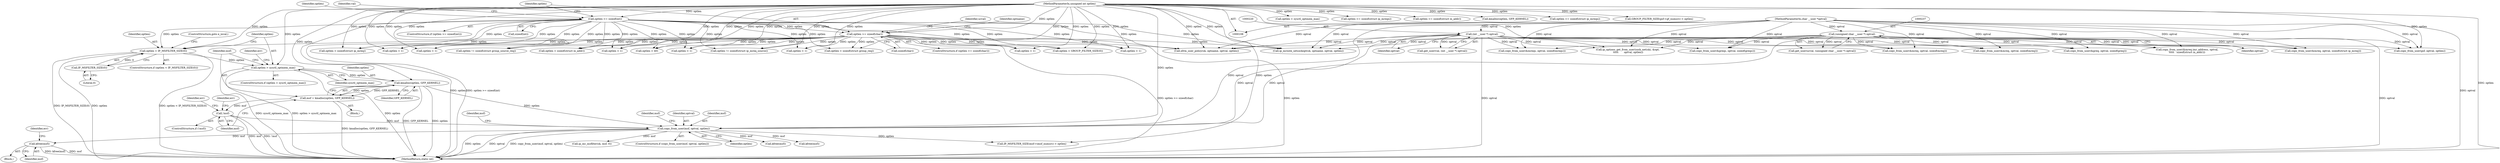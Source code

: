 digraph "0_linux_f6d8bd051c391c1c0458a30b2a7abcd939329259_26@API" {
"1000965" [label="(Call,kfree(msf))"];
"1000944" [label="(Call,copy_from_user(msf, optval, optlen))"];
"1000931" [label="(Call,!msf)"];
"1000925" [label="(Call,msf = kmalloc(optlen, GFP_KERNEL))"];
"1000927" [label="(Call,kmalloc(optlen, GFP_KERNEL))"];
"1000916" [label="(Call,optlen > sysctl_optmem_max)"];
"1000910" [label="(Call,optlen < IP_MSFILTER_SIZE(0))"];
"1000227" [label="(Call,optlen >= sizeof(char))"];
"1000211" [label="(Call,optlen >= sizeof(int))"];
"1000113" [label="(MethodParameterIn,unsigned int optlen)"];
"1000912" [label="(Call,IP_MSFILTER_SIZE(0))"];
"1000219" [label="(Call,(int __user *) optval)"];
"1000112" [label="(MethodParameterIn,char __user *optval)"];
"1000236" [label="(Call,(unsigned char __user *) optval)"];
"1000928" [label="(Identifier,optlen)"];
"1001011" [label="(Call,copy_from_user(&mreqs, optval, sizeof(mreqs)))"];
"1001208" [label="(Call,copy_from_user(&greqs, optval, sizeof(greqs)))"];
"1000221" [label="(Identifier,optval)"];
"1000227" [label="(Call,optlen >= sizeof(char))"];
"1001131" [label="(Call,copy_from_user(&greq, optval, sizeof(greq)))"];
"1000989" [label="(Call,ip_mc_msfilter(sk, msf, 0))"];
"1001005" [label="(Call,optlen != sizeof(struct ip_mreq_source))"];
"1001640" [label="(Call,optlen < 1)"];
"1000272" [label="(Call,optlen > 40)"];
"1001408" [label="(Call,optlen > sysctl_optmem_max)"];
"1000943" [label="(ControlStructure,if (copy_from_user(msf, optval, optlen)))"];
"1000909" [label="(ControlStructure,if (optlen < IP_MSFILTER_SIZE(0)))"];
"1000910" [label="(Call,optlen < IP_MSFILTER_SIZE(0))"];
"1000235" [label="(Identifier,ucval)"];
"1000931" [label="(Call,!msf)"];
"1000947" [label="(Identifier,optlen)"];
"1001121" [label="(Call,optlen < sizeof(struct group_req))"];
"1000926" [label="(Identifier,msf)"];
"1000720" [label="(Call,copy_from_user(&mreq.imr_address, optval,\n\t\t\t\t\t   sizeof(struct in_addr)))"];
"1000656" [label="(Call,optlen < 1)"];
"1000218" [label="(Identifier,val)"];
"1000917" [label="(Identifier,optlen)"];
"1001665" [label="(Call,xfrm_user_policy(sk, optname, optval, optlen))"];
"1000911" [label="(Identifier,optlen)"];
"1000930" [label="(ControlStructure,if (!msf))"];
"1000918" [label="(Identifier,sysctl_optmem_max)"];
"1000932" [label="(Identifier,msf)"];
"1000699" [label="(Call,copy_from_user(&mreq, optval, sizeof(mreq)))"];
"1000849" [label="(Call,optlen < sizeof(struct ip_mreq))"];
"1000517" [label="(Call,optlen < 1)"];
"1001202" [label="(Call,optlen != sizeof(struct group_source_req))"];
"1000217" [label="(Call,get_user(val, (int __user *) optval))"];
"1000980" [label="(Call,kfree(msf))"];
"1000915" [label="(ControlStructure,if (optlen > sysctl_optmem_max))"];
"1000683" [label="(Call,optlen < sizeof(struct in_addr))"];
"1000927" [label="(Call,kmalloc(optlen, GFP_KERNEL))"];
"1000944" [label="(Call,copy_from_user(msf, optval, optlen))"];
"1000212" [label="(Identifier,optlen)"];
"1000949" [label="(Call,kfree(msf))"];
"1000112" [label="(MethodParameterIn,char __user *optval)"];
"1000925" [label="(Call,msf = kmalloc(optlen, GFP_KERNEL))"];
"1000693" [label="(Call,optlen >= sizeof(struct ip_mreqn))"];
"1000716" [label="(Call,optlen >= sizeof(struct in_addr))"];
"1000251" [label="(Call,ip_mroute_setsockopt(sk, optname, optval, optlen))"];
"1001419" [label="(Call,kmalloc(optlen, GFP_KERNEL))"];
"1000236" [label="(Call,(unsigned char __user *) optval)"];
"1000956" [label="(Identifier,msf)"];
"1000627" [label="(Call,optlen < 1)"];
"1000249" [label="(Identifier,optname)"];
"1000210" [label="(ControlStructure,if (optlen >= sizeof(int)))"];
"1000914" [label="(ControlStructure,goto e_inval;)"];
"1000278" [label="(Call,ip_options_get_from_user(sock_net(sk), &opt,\n \t\t\t\t\t       optval, optlen))"];
"1000946" [label="(Identifier,optval)"];
"1000865" [label="(Call,copy_from_user(&mreq, optval, sizeof(mreq)))"];
"1000228" [label="(Identifier,optlen)"];
"1000113" [label="(MethodParameterIn,unsigned int optlen)"];
"1000219" [label="(Call,(int __user *) optval)"];
"1000966" [label="(Identifier,msf)"];
"1000229" [label="(Call,sizeof(char))"];
"1001683" [label="(Call,optlen < 1)"];
"1000968" [label="(Identifier,err)"];
"1001697" [label="(Call,optlen < 1)"];
"1000921" [label="(Identifier,err)"];
"1001436" [label="(Call,copy_from_user(gsf, optval, optlen))"];
"1000964" [label="(Block,)"];
"1000912" [label="(Call,IP_MSFILTER_SIZE(0))"];
"1000940" [label="(Identifier,err)"];
"1000238" [label="(Identifier,optval)"];
"1000945" [label="(Identifier,msf)"];
"1000973" [label="(Call,IP_MSFILTER_SIZE(msf->imsf_numsrc) > optlen)"];
"1000881" [label="(Call,copy_from_user(&mreq, optval, sizeof(struct ip_mreq)))"];
"1000211" [label="(Call,optlen >= sizeof(int))"];
"1001402" [label="(Call,optlen < GROUP_FILTER_SIZE(0))"];
"1000965" [label="(Call,kfree(msf))"];
"1001608" [label="(Call,optlen < 1)"];
"1000213" [label="(Call,sizeof(int))"];
"1000907" [label="(Block,)"];
"1000226" [label="(ControlStructure,if (optlen >= sizeof(char)))"];
"1000950" [label="(Identifier,msf)"];
"1000916" [label="(Call,optlen > sysctl_optmem_max)"];
"1000234" [label="(Call,get_user(ucval, (unsigned char __user *) optval))"];
"1000935" [label="(Identifier,err)"];
"1000929" [label="(Identifier,GFP_KERNEL)"];
"1000913" [label="(Literal,0)"];
"1000859" [label="(Call,optlen >= sizeof(struct ip_mreqn))"];
"1001732" [label="(MethodReturn,static int)"];
"1001460" [label="(Call,GROUP_FILTER_SIZE(gsf->gf_numsrc) > optlen)"];
"1000965" -> "1000964"  [label="AST: "];
"1000965" -> "1000966"  [label="CFG: "];
"1000966" -> "1000965"  [label="AST: "];
"1000968" -> "1000965"  [label="CFG: "];
"1000965" -> "1001732"  [label="DDG: kfree(msf)"];
"1000965" -> "1001732"  [label="DDG: msf"];
"1000944" -> "1000965"  [label="DDG: msf"];
"1000944" -> "1000943"  [label="AST: "];
"1000944" -> "1000947"  [label="CFG: "];
"1000945" -> "1000944"  [label="AST: "];
"1000946" -> "1000944"  [label="AST: "];
"1000947" -> "1000944"  [label="AST: "];
"1000950" -> "1000944"  [label="CFG: "];
"1000956" -> "1000944"  [label="CFG: "];
"1000944" -> "1001732"  [label="DDG: optval"];
"1000944" -> "1001732"  [label="DDG: copy_from_user(msf, optval, optlen)"];
"1000944" -> "1001732"  [label="DDG: optlen"];
"1000931" -> "1000944"  [label="DDG: msf"];
"1000219" -> "1000944"  [label="DDG: optval"];
"1000236" -> "1000944"  [label="DDG: optval"];
"1000112" -> "1000944"  [label="DDG: optval"];
"1000927" -> "1000944"  [label="DDG: optlen"];
"1000113" -> "1000944"  [label="DDG: optlen"];
"1000944" -> "1000949"  [label="DDG: msf"];
"1000944" -> "1000973"  [label="DDG: optlen"];
"1000944" -> "1000980"  [label="DDG: msf"];
"1000944" -> "1000989"  [label="DDG: msf"];
"1000931" -> "1000930"  [label="AST: "];
"1000931" -> "1000932"  [label="CFG: "];
"1000932" -> "1000931"  [label="AST: "];
"1000935" -> "1000931"  [label="CFG: "];
"1000940" -> "1000931"  [label="CFG: "];
"1000931" -> "1001732"  [label="DDG: msf"];
"1000931" -> "1001732"  [label="DDG: !msf"];
"1000925" -> "1000931"  [label="DDG: msf"];
"1000925" -> "1000907"  [label="AST: "];
"1000925" -> "1000927"  [label="CFG: "];
"1000926" -> "1000925"  [label="AST: "];
"1000927" -> "1000925"  [label="AST: "];
"1000932" -> "1000925"  [label="CFG: "];
"1000925" -> "1001732"  [label="DDG: kmalloc(optlen, GFP_KERNEL)"];
"1000927" -> "1000925"  [label="DDG: optlen"];
"1000927" -> "1000925"  [label="DDG: GFP_KERNEL"];
"1000927" -> "1000929"  [label="CFG: "];
"1000928" -> "1000927"  [label="AST: "];
"1000929" -> "1000927"  [label="AST: "];
"1000927" -> "1001732"  [label="DDG: GFP_KERNEL"];
"1000927" -> "1001732"  [label="DDG: optlen"];
"1000916" -> "1000927"  [label="DDG: optlen"];
"1000113" -> "1000927"  [label="DDG: optlen"];
"1000916" -> "1000915"  [label="AST: "];
"1000916" -> "1000918"  [label="CFG: "];
"1000917" -> "1000916"  [label="AST: "];
"1000918" -> "1000916"  [label="AST: "];
"1000921" -> "1000916"  [label="CFG: "];
"1000926" -> "1000916"  [label="CFG: "];
"1000916" -> "1001732"  [label="DDG: sysctl_optmem_max"];
"1000916" -> "1001732"  [label="DDG: optlen > sysctl_optmem_max"];
"1000916" -> "1001732"  [label="DDG: optlen"];
"1000910" -> "1000916"  [label="DDG: optlen"];
"1000113" -> "1000916"  [label="DDG: optlen"];
"1000910" -> "1000909"  [label="AST: "];
"1000910" -> "1000912"  [label="CFG: "];
"1000911" -> "1000910"  [label="AST: "];
"1000912" -> "1000910"  [label="AST: "];
"1000914" -> "1000910"  [label="CFG: "];
"1000917" -> "1000910"  [label="CFG: "];
"1000910" -> "1001732"  [label="DDG: optlen"];
"1000910" -> "1001732"  [label="DDG: optlen < IP_MSFILTER_SIZE(0)"];
"1000910" -> "1001732"  [label="DDG: IP_MSFILTER_SIZE(0)"];
"1000227" -> "1000910"  [label="DDG: optlen"];
"1000211" -> "1000910"  [label="DDG: optlen"];
"1000113" -> "1000910"  [label="DDG: optlen"];
"1000912" -> "1000910"  [label="DDG: 0"];
"1000227" -> "1000226"  [label="AST: "];
"1000227" -> "1000229"  [label="CFG: "];
"1000228" -> "1000227"  [label="AST: "];
"1000229" -> "1000227"  [label="AST: "];
"1000235" -> "1000227"  [label="CFG: "];
"1000249" -> "1000227"  [label="CFG: "];
"1000227" -> "1001732"  [label="DDG: optlen >= sizeof(char)"];
"1000227" -> "1001732"  [label="DDG: optlen"];
"1000211" -> "1000227"  [label="DDG: optlen"];
"1000113" -> "1000227"  [label="DDG: optlen"];
"1000227" -> "1000251"  [label="DDG: optlen"];
"1000227" -> "1000272"  [label="DDG: optlen"];
"1000227" -> "1000517"  [label="DDG: optlen"];
"1000227" -> "1000627"  [label="DDG: optlen"];
"1000227" -> "1000656"  [label="DDG: optlen"];
"1000227" -> "1000683"  [label="DDG: optlen"];
"1000227" -> "1000849"  [label="DDG: optlen"];
"1000227" -> "1001005"  [label="DDG: optlen"];
"1000227" -> "1001121"  [label="DDG: optlen"];
"1000227" -> "1001202"  [label="DDG: optlen"];
"1000227" -> "1001402"  [label="DDG: optlen"];
"1000227" -> "1001608"  [label="DDG: optlen"];
"1000227" -> "1001640"  [label="DDG: optlen"];
"1000227" -> "1001665"  [label="DDG: optlen"];
"1000227" -> "1001683"  [label="DDG: optlen"];
"1000227" -> "1001697"  [label="DDG: optlen"];
"1000211" -> "1000210"  [label="AST: "];
"1000211" -> "1000213"  [label="CFG: "];
"1000212" -> "1000211"  [label="AST: "];
"1000213" -> "1000211"  [label="AST: "];
"1000218" -> "1000211"  [label="CFG: "];
"1000228" -> "1000211"  [label="CFG: "];
"1000211" -> "1001732"  [label="DDG: optlen"];
"1000211" -> "1001732"  [label="DDG: optlen >= sizeof(int)"];
"1000113" -> "1000211"  [label="DDG: optlen"];
"1000211" -> "1000251"  [label="DDG: optlen"];
"1000211" -> "1000272"  [label="DDG: optlen"];
"1000211" -> "1000517"  [label="DDG: optlen"];
"1000211" -> "1000627"  [label="DDG: optlen"];
"1000211" -> "1000656"  [label="DDG: optlen"];
"1000211" -> "1000683"  [label="DDG: optlen"];
"1000211" -> "1000849"  [label="DDG: optlen"];
"1000211" -> "1001005"  [label="DDG: optlen"];
"1000211" -> "1001121"  [label="DDG: optlen"];
"1000211" -> "1001202"  [label="DDG: optlen"];
"1000211" -> "1001402"  [label="DDG: optlen"];
"1000211" -> "1001608"  [label="DDG: optlen"];
"1000211" -> "1001640"  [label="DDG: optlen"];
"1000211" -> "1001665"  [label="DDG: optlen"];
"1000211" -> "1001683"  [label="DDG: optlen"];
"1000211" -> "1001697"  [label="DDG: optlen"];
"1000113" -> "1000108"  [label="AST: "];
"1000113" -> "1001732"  [label="DDG: optlen"];
"1000113" -> "1000251"  [label="DDG: optlen"];
"1000113" -> "1000272"  [label="DDG: optlen"];
"1000113" -> "1000278"  [label="DDG: optlen"];
"1000113" -> "1000517"  [label="DDG: optlen"];
"1000113" -> "1000627"  [label="DDG: optlen"];
"1000113" -> "1000656"  [label="DDG: optlen"];
"1000113" -> "1000683"  [label="DDG: optlen"];
"1000113" -> "1000693"  [label="DDG: optlen"];
"1000113" -> "1000716"  [label="DDG: optlen"];
"1000113" -> "1000849"  [label="DDG: optlen"];
"1000113" -> "1000859"  [label="DDG: optlen"];
"1000113" -> "1000973"  [label="DDG: optlen"];
"1000113" -> "1001005"  [label="DDG: optlen"];
"1000113" -> "1001121"  [label="DDG: optlen"];
"1000113" -> "1001202"  [label="DDG: optlen"];
"1000113" -> "1001402"  [label="DDG: optlen"];
"1000113" -> "1001408"  [label="DDG: optlen"];
"1000113" -> "1001419"  [label="DDG: optlen"];
"1000113" -> "1001436"  [label="DDG: optlen"];
"1000113" -> "1001460"  [label="DDG: optlen"];
"1000113" -> "1001608"  [label="DDG: optlen"];
"1000113" -> "1001640"  [label="DDG: optlen"];
"1000113" -> "1001665"  [label="DDG: optlen"];
"1000113" -> "1001683"  [label="DDG: optlen"];
"1000113" -> "1001697"  [label="DDG: optlen"];
"1000912" -> "1000913"  [label="CFG: "];
"1000913" -> "1000912"  [label="AST: "];
"1000219" -> "1000217"  [label="AST: "];
"1000219" -> "1000221"  [label="CFG: "];
"1000220" -> "1000219"  [label="AST: "];
"1000221" -> "1000219"  [label="AST: "];
"1000217" -> "1000219"  [label="CFG: "];
"1000219" -> "1001732"  [label="DDG: optval"];
"1000219" -> "1000217"  [label="DDG: optval"];
"1000112" -> "1000219"  [label="DDG: optval"];
"1000219" -> "1000251"  [label="DDG: optval"];
"1000219" -> "1000278"  [label="DDG: optval"];
"1000219" -> "1000699"  [label="DDG: optval"];
"1000219" -> "1000720"  [label="DDG: optval"];
"1000219" -> "1000865"  [label="DDG: optval"];
"1000219" -> "1000881"  [label="DDG: optval"];
"1000219" -> "1001011"  [label="DDG: optval"];
"1000219" -> "1001131"  [label="DDG: optval"];
"1000219" -> "1001208"  [label="DDG: optval"];
"1000219" -> "1001436"  [label="DDG: optval"];
"1000219" -> "1001665"  [label="DDG: optval"];
"1000112" -> "1000108"  [label="AST: "];
"1000112" -> "1001732"  [label="DDG: optval"];
"1000112" -> "1000236"  [label="DDG: optval"];
"1000112" -> "1000251"  [label="DDG: optval"];
"1000112" -> "1000278"  [label="DDG: optval"];
"1000112" -> "1000699"  [label="DDG: optval"];
"1000112" -> "1000720"  [label="DDG: optval"];
"1000112" -> "1000865"  [label="DDG: optval"];
"1000112" -> "1000881"  [label="DDG: optval"];
"1000112" -> "1001011"  [label="DDG: optval"];
"1000112" -> "1001131"  [label="DDG: optval"];
"1000112" -> "1001208"  [label="DDG: optval"];
"1000112" -> "1001436"  [label="DDG: optval"];
"1000112" -> "1001665"  [label="DDG: optval"];
"1000236" -> "1000234"  [label="AST: "];
"1000236" -> "1000238"  [label="CFG: "];
"1000237" -> "1000236"  [label="AST: "];
"1000238" -> "1000236"  [label="AST: "];
"1000234" -> "1000236"  [label="CFG: "];
"1000236" -> "1001732"  [label="DDG: optval"];
"1000236" -> "1000234"  [label="DDG: optval"];
"1000236" -> "1000251"  [label="DDG: optval"];
"1000236" -> "1000278"  [label="DDG: optval"];
"1000236" -> "1000699"  [label="DDG: optval"];
"1000236" -> "1000720"  [label="DDG: optval"];
"1000236" -> "1000865"  [label="DDG: optval"];
"1000236" -> "1000881"  [label="DDG: optval"];
"1000236" -> "1001011"  [label="DDG: optval"];
"1000236" -> "1001131"  [label="DDG: optval"];
"1000236" -> "1001208"  [label="DDG: optval"];
"1000236" -> "1001436"  [label="DDG: optval"];
"1000236" -> "1001665"  [label="DDG: optval"];
}
